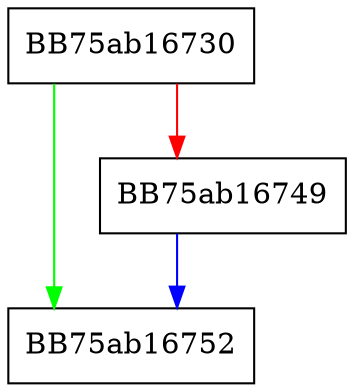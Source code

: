 digraph array {
  node [shape="box"];
  graph [splines=ortho];
  BB75ab16730 -> BB75ab16752 [color="green"];
  BB75ab16730 -> BB75ab16749 [color="red"];
  BB75ab16749 -> BB75ab16752 [color="blue"];
}